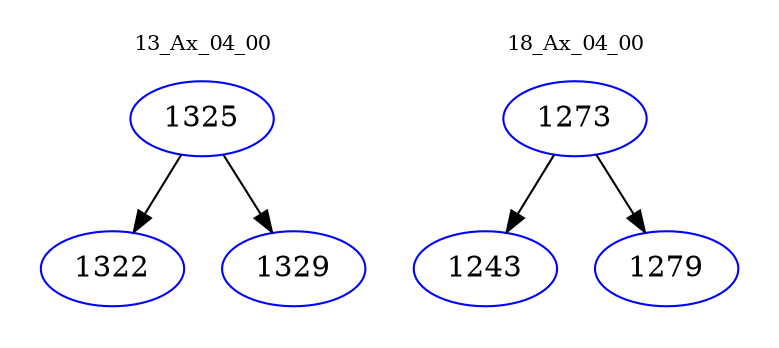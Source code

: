 digraph{
subgraph cluster_0 {
color = white
label = "13_Ax_04_00";
fontsize=10;
T0_1325 [label="1325", color="blue"]
T0_1325 -> T0_1322 [color="black"]
T0_1322 [label="1322", color="blue"]
T0_1325 -> T0_1329 [color="black"]
T0_1329 [label="1329", color="blue"]
}
subgraph cluster_1 {
color = white
label = "18_Ax_04_00";
fontsize=10;
T1_1273 [label="1273", color="blue"]
T1_1273 -> T1_1243 [color="black"]
T1_1243 [label="1243", color="blue"]
T1_1273 -> T1_1279 [color="black"]
T1_1279 [label="1279", color="blue"]
}
}
